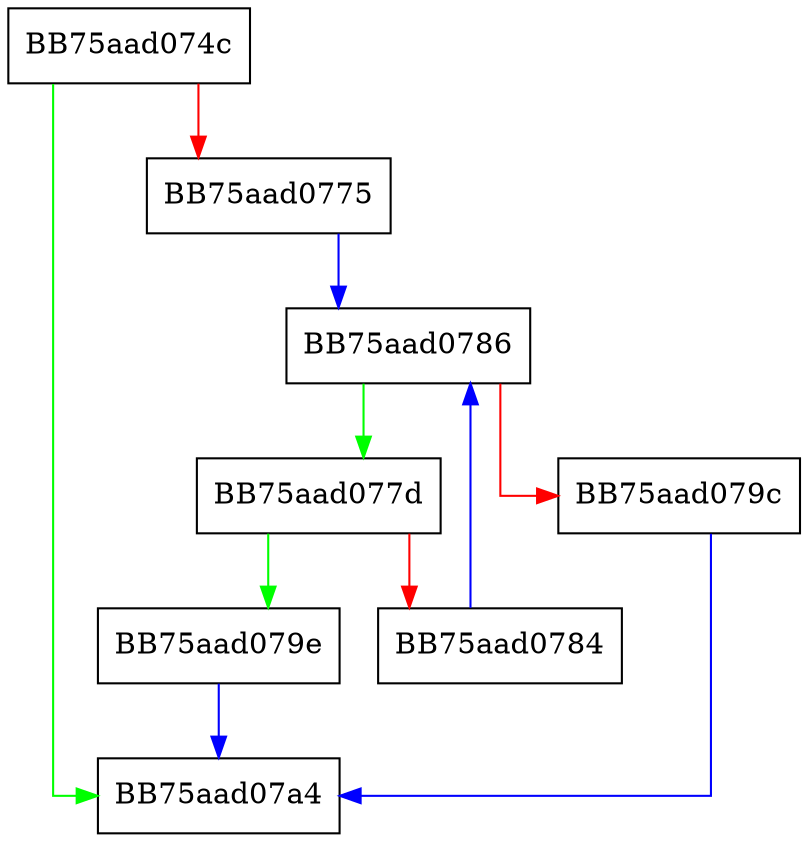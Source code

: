 digraph getVariableNumber {
  node [shape="box"];
  graph [splines=ortho];
  BB75aad074c -> BB75aad07a4 [color="green"];
  BB75aad074c -> BB75aad0775 [color="red"];
  BB75aad0775 -> BB75aad0786 [color="blue"];
  BB75aad077d -> BB75aad079e [color="green"];
  BB75aad077d -> BB75aad0784 [color="red"];
  BB75aad0784 -> BB75aad0786 [color="blue"];
  BB75aad0786 -> BB75aad077d [color="green"];
  BB75aad0786 -> BB75aad079c [color="red"];
  BB75aad079c -> BB75aad07a4 [color="blue"];
  BB75aad079e -> BB75aad07a4 [color="blue"];
}